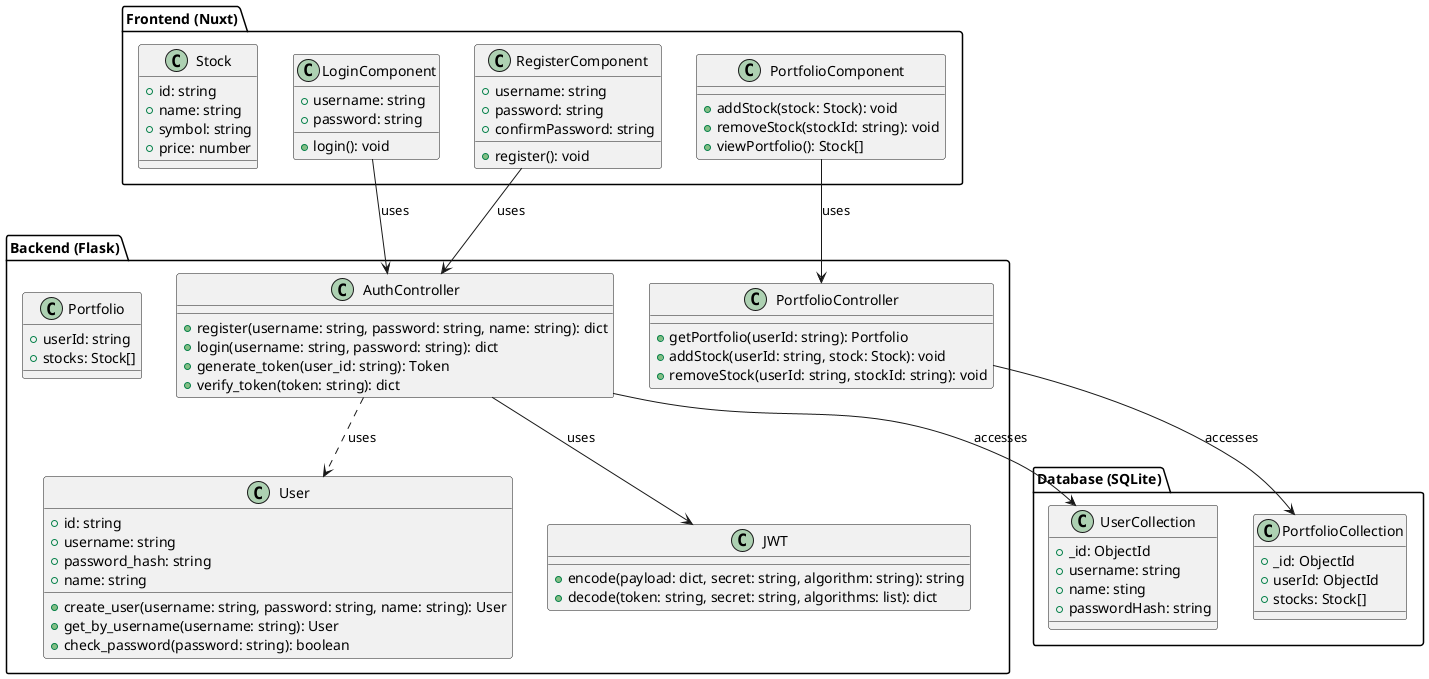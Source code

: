 @startuml

package "Frontend (Nuxt)" {
    class LoginComponent {
        + username: string
        + password: string
        + login(): void
    }

    class RegisterComponent {
        + username: string
        + password: string
        + confirmPassword: string
        + register(): void
    }

    class PortfolioComponent {
        + addStock(stock: Stock): void
        + removeStock(stockId: string): void
        + viewPortfolio(): Stock[]
    }

    class Stock {
        + id: string
        + name: string
        + symbol: string
        + price: number
    }
}

package "Backend (Flask)" {
   class AuthController {
       + register(username: string, password: string, name: string): dict
       + login(username: string, password: string): dict
       + generate_token(user_id: string): Token
       + verify_token(token: string): dict
   }

    class PortfolioController {
        + getPortfolio(userId: string): Portfolio
        + addStock(userId: string, stock: Stock): void
        + removeStock(userId: string, stockId: string): void
    }

    class User {
        + id: string
        + username: string
        + password_hash: string
        + name: string
        + create_user(username: string, password: string, name: string): User
        + get_by_username(username: string): User
        + check_password(password: string): boolean
    }

    class Portfolio {
        + userId: string
        + stocks: Stock[]
    }

    class JWT {
        + encode(payload: dict, secret: string, algorithm: string): string
        + decode(token: string, secret: string, algorithms: list): dict
    }
}

package "Database (SQLite)" {
    class UserCollection {
        + _id: ObjectId
        + username: string
        + name: sting
        + passwordHash: string
    }

    class PortfolioCollection {
        + _id: ObjectId
        + userId: ObjectId
        + stocks: Stock[]
    }
}

"LoginComponent" --> "AuthController": uses
"RegisterComponent" --> "AuthController": uses
"PortfolioComponent" --> "PortfolioController": uses
"AuthController" ..> "User": uses
"AuthController" --> JWT : uses
"AuthController" --> "UserCollection": accesses
"PortfolioController" --> "PortfolioCollection": accesses

@enduml
